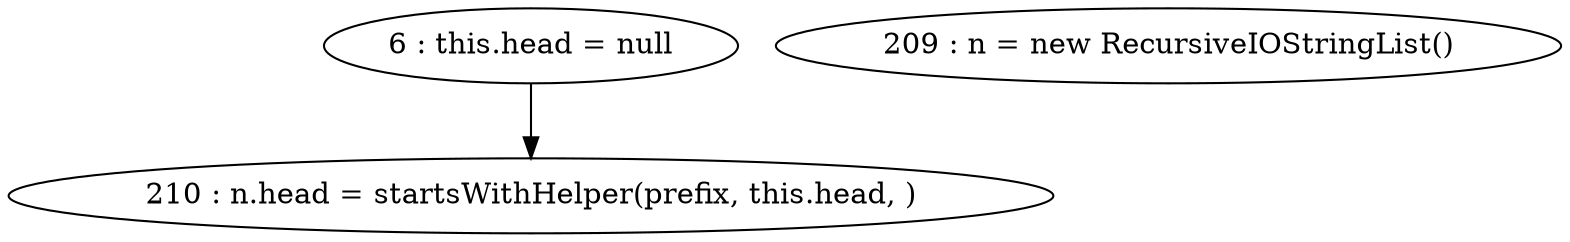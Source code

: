 digraph G {
"6 : this.head = null"
"6 : this.head = null" -> "210 : n.head = startsWithHelper(prefix, this.head, )"
"209 : n = new RecursiveIOStringList()"
"210 : n.head = startsWithHelper(prefix, this.head, )"
}